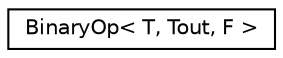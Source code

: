 digraph "Graphical Class Hierarchy"
{
  edge [fontname="Helvetica",fontsize="10",labelfontname="Helvetica",labelfontsize="10"];
  node [fontname="Helvetica",fontsize="10",shape=record];
  rankdir="LR";
  Node0 [label="BinaryOp\< T, Tout, F \>",height=0.2,width=0.4,color="black", fillcolor="white", style="filled",URL="$structBinaryOp.html"];
}
